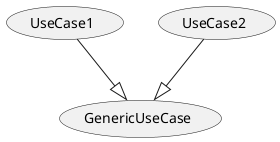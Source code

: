 @startuml

usecase GenericUseCase
usecase UseCase1
usecase UseCase2


UseCase1 --|> GenericUseCase
UseCase2 --|> GenericUseCase

@enduml
